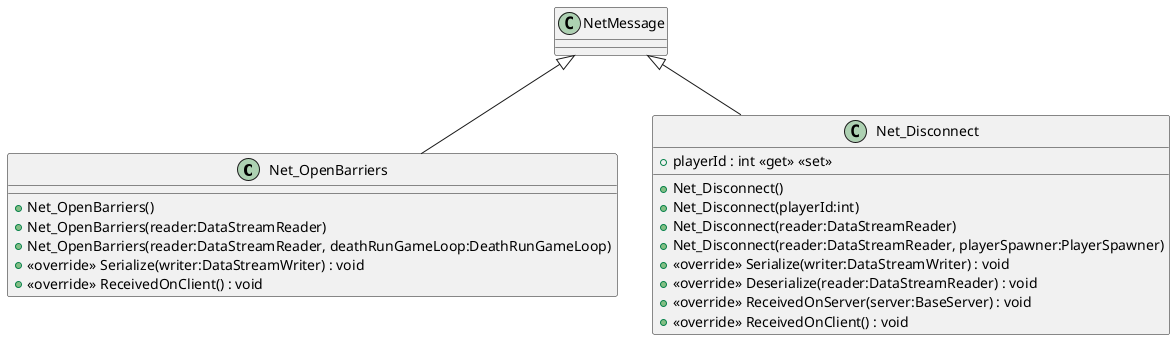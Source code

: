 @startuml
class Net_OpenBarriers {
    + Net_OpenBarriers()
    + Net_OpenBarriers(reader:DataStreamReader)
    + Net_OpenBarriers(reader:DataStreamReader, deathRunGameLoop:DeathRunGameLoop)
    + <<override>> Serialize(writer:DataStreamWriter) : void
    + <<override>> ReceivedOnClient() : void
}
class Net_Disconnect {
    + playerId : int <<get>> <<set>>
    + Net_Disconnect()
    + Net_Disconnect(playerId:int)
    + Net_Disconnect(reader:DataStreamReader)
    + Net_Disconnect(reader:DataStreamReader, playerSpawner:PlayerSpawner)
    + <<override>> Serialize(writer:DataStreamWriter) : void
    + <<override>> Deserialize(reader:DataStreamReader) : void
    + <<override>> ReceivedOnServer(server:BaseServer) : void
    + <<override>> ReceivedOnClient() : void
}
NetMessage <|-- Net_OpenBarriers
NetMessage <|-- Net_Disconnect
@enduml

